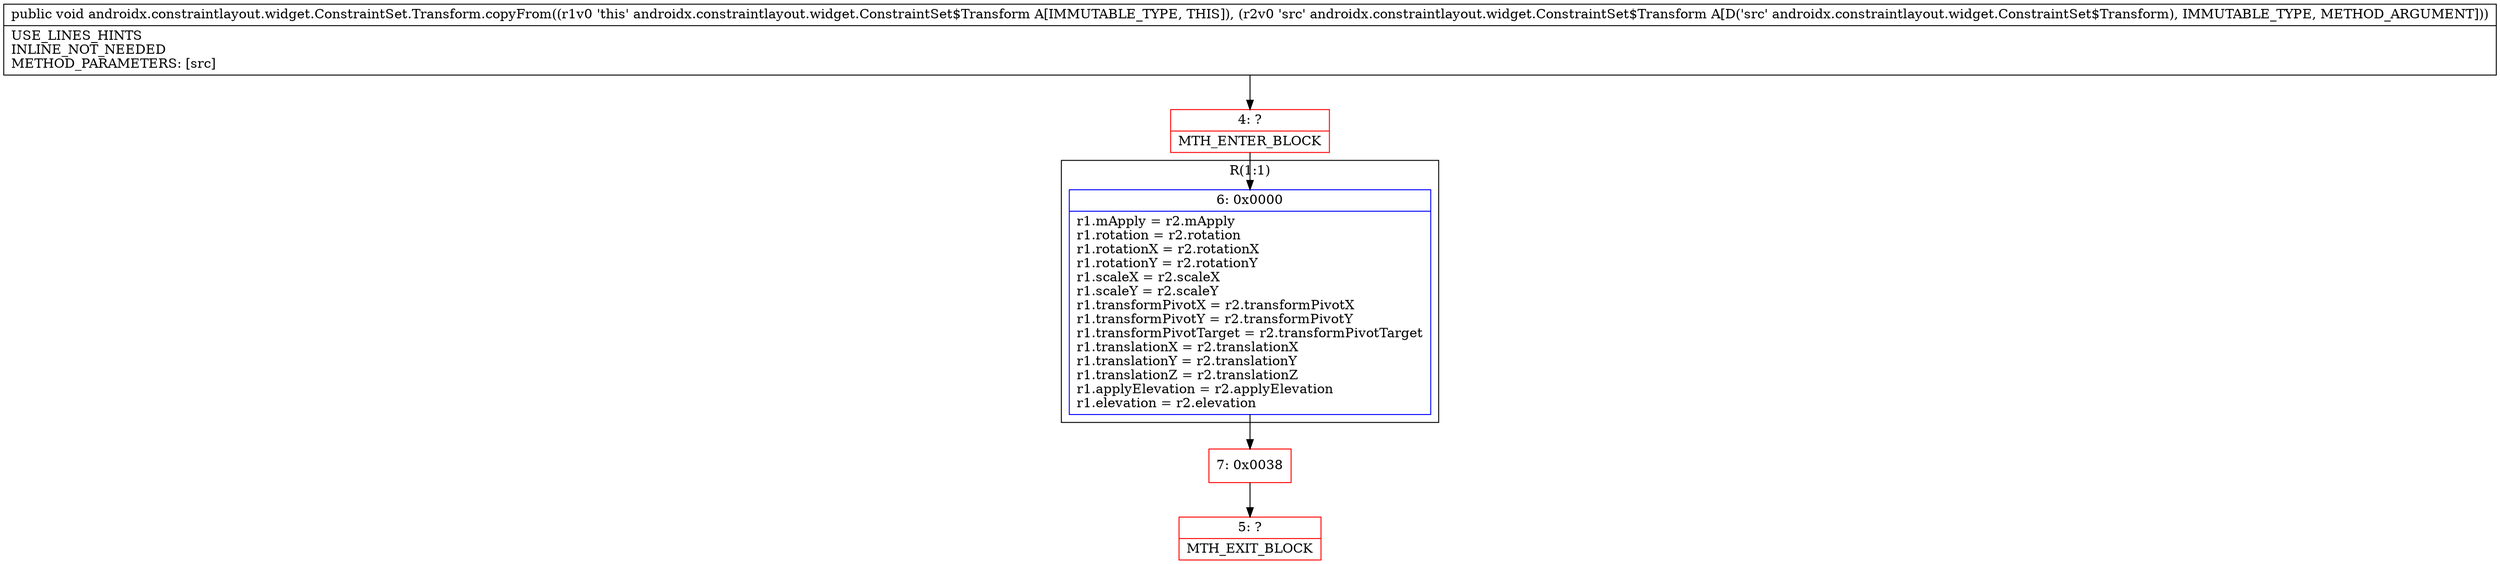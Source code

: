 digraph "CFG forandroidx.constraintlayout.widget.ConstraintSet.Transform.copyFrom(Landroidx\/constraintlayout\/widget\/ConstraintSet$Transform;)V" {
subgraph cluster_Region_505578773 {
label = "R(1:1)";
node [shape=record,color=blue];
Node_6 [shape=record,label="{6\:\ 0x0000|r1.mApply = r2.mApply\lr1.rotation = r2.rotation\lr1.rotationX = r2.rotationX\lr1.rotationY = r2.rotationY\lr1.scaleX = r2.scaleX\lr1.scaleY = r2.scaleY\lr1.transformPivotX = r2.transformPivotX\lr1.transformPivotY = r2.transformPivotY\lr1.transformPivotTarget = r2.transformPivotTarget\lr1.translationX = r2.translationX\lr1.translationY = r2.translationY\lr1.translationZ = r2.translationZ\lr1.applyElevation = r2.applyElevation\lr1.elevation = r2.elevation\l}"];
}
Node_4 [shape=record,color=red,label="{4\:\ ?|MTH_ENTER_BLOCK\l}"];
Node_7 [shape=record,color=red,label="{7\:\ 0x0038}"];
Node_5 [shape=record,color=red,label="{5\:\ ?|MTH_EXIT_BLOCK\l}"];
MethodNode[shape=record,label="{public void androidx.constraintlayout.widget.ConstraintSet.Transform.copyFrom((r1v0 'this' androidx.constraintlayout.widget.ConstraintSet$Transform A[IMMUTABLE_TYPE, THIS]), (r2v0 'src' androidx.constraintlayout.widget.ConstraintSet$Transform A[D('src' androidx.constraintlayout.widget.ConstraintSet$Transform), IMMUTABLE_TYPE, METHOD_ARGUMENT]))  | USE_LINES_HINTS\lINLINE_NOT_NEEDED\lMETHOD_PARAMETERS: [src]\l}"];
MethodNode -> Node_4;Node_6 -> Node_7;
Node_4 -> Node_6;
Node_7 -> Node_5;
}

